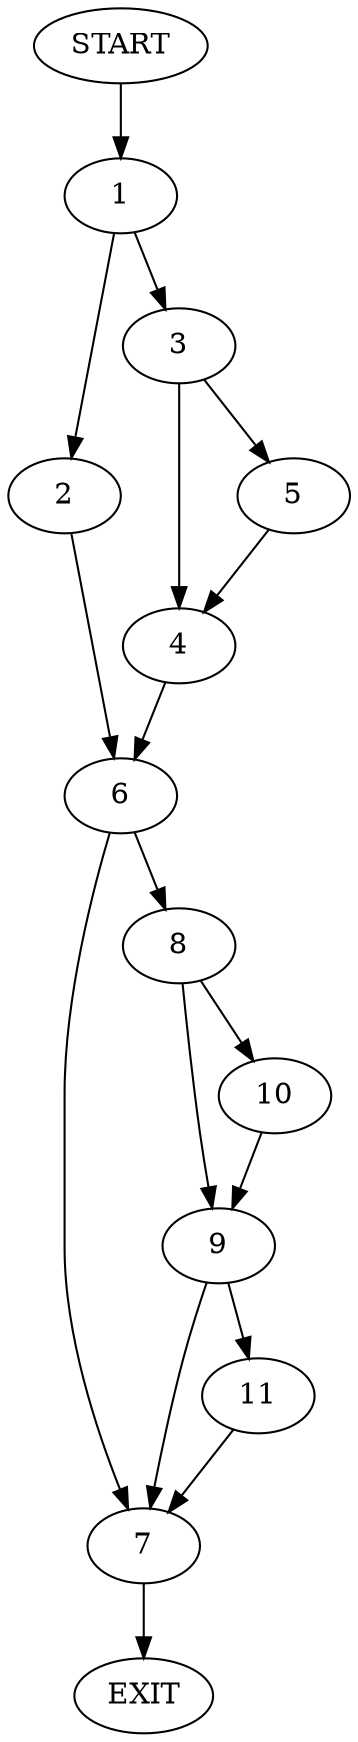 digraph {
0 [label="START"]
12 [label="EXIT"]
0 -> 1
1 -> 2
1 -> 3
3 -> 4
3 -> 5
2 -> 6
4 -> 6
5 -> 4
6 -> 7
6 -> 8
8 -> 9
8 -> 10
7 -> 12
9 -> 7
9 -> 11
10 -> 9
11 -> 7
}
